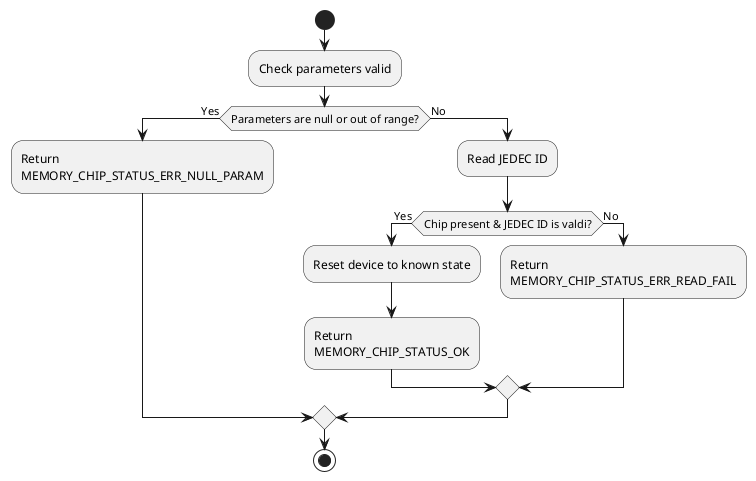 @startuml
start

:Check parameters valid;

if (Parameters are null or out of range?) then (Yes)
  :Return \nMEMORY_CHIP_STATUS_ERR_NULL_PARAM;
else (No)
  :Read JEDEC ID;
  if (Chip present & JEDEC ID is valdi?) then (Yes)
      :Reset device to known state;
      :Return \nMEMORY_CHIP_STATUS_OK;
  else (No)
    :Return \nMEMORY_CHIP_STATUS_ERR_READ_FAIL;
  endif
endif

stop
@enduml
